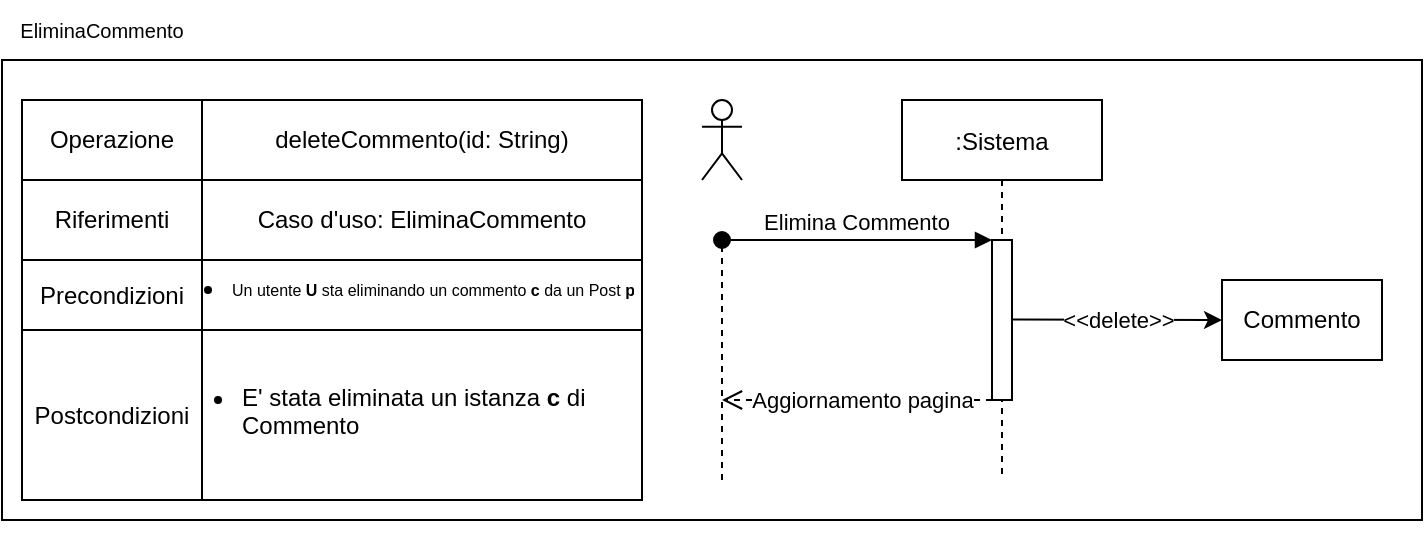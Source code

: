 <mxfile version="20.8.4"><diagram id="kgpKYQtTHZ0yAKxKKP6v" name="Page-1"><mxGraphModel dx="1647" dy="348" grid="1" gridSize="10" guides="1" tooltips="1" connect="1" arrows="1" fold="1" page="1" pageScale="1" pageWidth="850" pageHeight="1100" math="0" shadow="0"><root><mxCell id="0"/><mxCell id="1" parent="0"/><mxCell id="XmlhYmoSC9uYeZ5dfR7N-22" value="" style="rounded=0;whiteSpace=wrap;html=1;fontSize=10;" parent="1" vertex="1"><mxGeometry x="-330" y="60" width="710" height="230" as="geometry"/></mxCell><mxCell id="3nuBFxr9cyL0pnOWT2aG-1" value=":Sistema" style="shape=umlLifeline;perimeter=lifelinePerimeter;container=1;collapsible=0;recursiveResize=0;rounded=0;shadow=0;strokeWidth=1;" parent="1" vertex="1"><mxGeometry x="120" y="80" width="100" height="190" as="geometry"/></mxCell><mxCell id="3nuBFxr9cyL0pnOWT2aG-2" value="" style="points=[];perimeter=orthogonalPerimeter;rounded=0;shadow=0;strokeWidth=1;" parent="3nuBFxr9cyL0pnOWT2aG-1" vertex="1"><mxGeometry x="45" y="70" width="10" height="80" as="geometry"/></mxCell><mxCell id="3nuBFxr9cyL0pnOWT2aG-3" value="Elimina Commento" style="verticalAlign=bottom;startArrow=oval;endArrow=block;startSize=8;shadow=0;strokeWidth=1;" parent="3nuBFxr9cyL0pnOWT2aG-1" target="3nuBFxr9cyL0pnOWT2aG-2" edge="1"><mxGeometry relative="1" as="geometry"><mxPoint x="-90" y="70" as="sourcePoint"/></mxGeometry></mxCell><mxCell id="XmlhYmoSC9uYeZ5dfR7N-3" value="" style="endArrow=classic;html=1;rounded=0;" parent="3nuBFxr9cyL0pnOWT2aG-1" edge="1"><mxGeometry relative="1" as="geometry"><mxPoint x="55" y="109.76" as="sourcePoint"/><mxPoint x="160" y="110" as="targetPoint"/></mxGeometry></mxCell><mxCell id="XmlhYmoSC9uYeZ5dfR7N-4" value="&amp;lt;&amp;lt;delete&amp;gt;&amp;gt;" style="edgeLabel;resizable=0;html=1;align=center;verticalAlign=middle;" parent="XmlhYmoSC9uYeZ5dfR7N-3" connectable="0" vertex="1"><mxGeometry relative="1" as="geometry"/></mxCell><mxCell id="3nuBFxr9cyL0pnOWT2aG-7" value="" style="verticalAlign=bottom;endArrow=open;dashed=1;endSize=8;shadow=0;strokeWidth=1;" parent="1" source="3nuBFxr9cyL0pnOWT2aG-2" edge="1"><mxGeometry y="-12" relative="1" as="geometry"><mxPoint x="30" y="230" as="targetPoint"/><mxPoint x="110" y="320" as="sourcePoint"/><mxPoint as="offset"/></mxGeometry></mxCell><mxCell id="XmlhYmoSC9uYeZ5dfR7N-6" value="Aggiornamento pagina" style="edgeLabel;html=1;align=center;verticalAlign=middle;resizable=0;points=[];" parent="3nuBFxr9cyL0pnOWT2aG-7" vertex="1" connectable="0"><mxGeometry x="-0.173" relative="1" as="geometry"><mxPoint x="-9" as="offset"/></mxGeometry></mxCell><mxCell id="XmlhYmoSC9uYeZ5dfR7N-1" value="" style="shape=umlActor;verticalLabelPosition=bottom;verticalAlign=top;html=1;outlineConnect=0;" parent="1" vertex="1"><mxGeometry x="20" y="80" width="20" height="40" as="geometry"/></mxCell><mxCell id="XmlhYmoSC9uYeZ5dfR7N-2" value="" style="endArrow=none;dashed=1;html=1;rounded=0;" parent="1" edge="1"><mxGeometry width="50" height="50" relative="1" as="geometry"><mxPoint x="30" y="270" as="sourcePoint"/><mxPoint x="30" y="150" as="targetPoint"/></mxGeometry></mxCell><mxCell id="XmlhYmoSC9uYeZ5dfR7N-5" value="Commento" style="rounded=0;whiteSpace=wrap;html=1;" parent="1" vertex="1"><mxGeometry x="280" y="170" width="80" height="40" as="geometry"/></mxCell><mxCell id="XmlhYmoSC9uYeZ5dfR7N-7" value="" style="shape=table;startSize=0;container=1;collapsible=0;childLayout=tableLayout;" parent="1" vertex="1"><mxGeometry x="-320" y="80" width="310" height="200" as="geometry"/></mxCell><mxCell id="XmlhYmoSC9uYeZ5dfR7N-8" value="" style="shape=tableRow;horizontal=0;startSize=0;swimlaneHead=0;swimlaneBody=0;strokeColor=inherit;top=0;left=0;bottom=0;right=0;collapsible=0;dropTarget=0;fillColor=none;points=[[0,0.5],[1,0.5]];portConstraint=eastwest;" parent="XmlhYmoSC9uYeZ5dfR7N-7" vertex="1"><mxGeometry width="310" height="40" as="geometry"/></mxCell><mxCell id="XmlhYmoSC9uYeZ5dfR7N-9" value="Operazione" style="shape=partialRectangle;html=1;whiteSpace=wrap;connectable=0;strokeColor=inherit;overflow=hidden;fillColor=none;top=0;left=0;bottom=0;right=0;pointerEvents=1;" parent="XmlhYmoSC9uYeZ5dfR7N-8" vertex="1"><mxGeometry width="90" height="40" as="geometry"><mxRectangle width="90" height="40" as="alternateBounds"/></mxGeometry></mxCell><mxCell id="XmlhYmoSC9uYeZ5dfR7N-10" value="deleteCommento(id: String)" style="shape=partialRectangle;html=1;whiteSpace=wrap;connectable=0;strokeColor=inherit;overflow=hidden;fillColor=none;top=0;left=0;bottom=0;right=0;pointerEvents=1;" parent="XmlhYmoSC9uYeZ5dfR7N-8" vertex="1"><mxGeometry x="90" width="220" height="40" as="geometry"><mxRectangle width="220" height="40" as="alternateBounds"/></mxGeometry></mxCell><mxCell id="XmlhYmoSC9uYeZ5dfR7N-11" value="" style="shape=tableRow;horizontal=0;startSize=0;swimlaneHead=0;swimlaneBody=0;strokeColor=inherit;top=0;left=0;bottom=0;right=0;collapsible=0;dropTarget=0;fillColor=none;points=[[0,0.5],[1,0.5]];portConstraint=eastwest;" parent="XmlhYmoSC9uYeZ5dfR7N-7" vertex="1"><mxGeometry y="40" width="310" height="40" as="geometry"/></mxCell><mxCell id="XmlhYmoSC9uYeZ5dfR7N-12" value="Riferimenti" style="shape=partialRectangle;html=1;whiteSpace=wrap;connectable=0;strokeColor=inherit;overflow=hidden;fillColor=none;top=0;left=0;bottom=0;right=0;pointerEvents=1;" parent="XmlhYmoSC9uYeZ5dfR7N-11" vertex="1"><mxGeometry width="90" height="40" as="geometry"><mxRectangle width="90" height="40" as="alternateBounds"/></mxGeometry></mxCell><mxCell id="XmlhYmoSC9uYeZ5dfR7N-13" value="Caso d'uso: EliminaCommento" style="shape=partialRectangle;html=1;whiteSpace=wrap;connectable=0;strokeColor=inherit;overflow=hidden;fillColor=none;top=0;left=0;bottom=0;right=0;pointerEvents=1;" parent="XmlhYmoSC9uYeZ5dfR7N-11" vertex="1"><mxGeometry x="90" width="220" height="40" as="geometry"><mxRectangle width="220" height="40" as="alternateBounds"/></mxGeometry></mxCell><mxCell id="XmlhYmoSC9uYeZ5dfR7N-14" value="" style="shape=tableRow;horizontal=0;startSize=0;swimlaneHead=0;swimlaneBody=0;strokeColor=inherit;top=0;left=0;bottom=0;right=0;collapsible=0;dropTarget=0;fillColor=none;points=[[0,0.5],[1,0.5]];portConstraint=eastwest;" parent="XmlhYmoSC9uYeZ5dfR7N-7" vertex="1"><mxGeometry y="80" width="310" height="35" as="geometry"/></mxCell><mxCell id="XmlhYmoSC9uYeZ5dfR7N-15" value="Precondizioni" style="shape=partialRectangle;html=1;whiteSpace=wrap;connectable=0;strokeColor=inherit;overflow=hidden;fillColor=none;top=0;left=0;bottom=0;right=0;pointerEvents=1;" parent="XmlhYmoSC9uYeZ5dfR7N-14" vertex="1"><mxGeometry width="90" height="35" as="geometry"><mxRectangle width="90" height="35" as="alternateBounds"/></mxGeometry></mxCell><mxCell id="XmlhYmoSC9uYeZ5dfR7N-16" value="" style="shape=partialRectangle;html=1;whiteSpace=wrap;connectable=0;strokeColor=inherit;overflow=hidden;fillColor=none;top=0;left=0;bottom=0;right=0;pointerEvents=1;" parent="XmlhYmoSC9uYeZ5dfR7N-14" vertex="1"><mxGeometry x="90" width="220" height="35" as="geometry"><mxRectangle width="220" height="35" as="alternateBounds"/></mxGeometry></mxCell><mxCell id="XmlhYmoSC9uYeZ5dfR7N-17" value="" style="shape=tableRow;horizontal=0;startSize=0;swimlaneHead=0;swimlaneBody=0;strokeColor=inherit;top=0;left=0;bottom=0;right=0;collapsible=0;dropTarget=0;fillColor=none;points=[[0,0.5],[1,0.5]];portConstraint=eastwest;" parent="XmlhYmoSC9uYeZ5dfR7N-7" vertex="1"><mxGeometry y="115" width="310" height="85" as="geometry"/></mxCell><mxCell id="XmlhYmoSC9uYeZ5dfR7N-18" value="Postcondizioni" style="shape=partialRectangle;html=1;whiteSpace=wrap;connectable=0;strokeColor=inherit;overflow=hidden;fillColor=none;top=0;left=0;bottom=0;right=0;pointerEvents=1;" parent="XmlhYmoSC9uYeZ5dfR7N-17" vertex="1"><mxGeometry width="90" height="85" as="geometry"><mxRectangle width="90" height="85" as="alternateBounds"/></mxGeometry></mxCell><mxCell id="XmlhYmoSC9uYeZ5dfR7N-19" value="" style="shape=partialRectangle;html=1;whiteSpace=wrap;connectable=0;strokeColor=inherit;overflow=hidden;fillColor=none;top=0;left=0;bottom=0;right=0;pointerEvents=1;" parent="XmlhYmoSC9uYeZ5dfR7N-17" vertex="1"><mxGeometry x="90" width="220" height="85" as="geometry"><mxRectangle width="220" height="85" as="alternateBounds"/></mxGeometry></mxCell><mxCell id="XmlhYmoSC9uYeZ5dfR7N-20" value="&lt;ul&gt;&lt;li&gt;&lt;font style=&quot;font-size: 8px;&quot;&gt;Un utente &lt;b&gt;U &lt;/b&gt;sta eliminando un commento &lt;b&gt;c&lt;/b&gt; da un Post &lt;b&gt;p&lt;/b&gt;&lt;/font&gt;&lt;br&gt;&lt;/li&gt;&lt;/ul&gt;" style="text;html=1;strokeColor=none;fillColor=none;spacing=5;spacingTop=-20;whiteSpace=wrap;overflow=hidden;rounded=0;" parent="1" vertex="1"><mxGeometry x="-260" y="165" width="260" height="20" as="geometry"/></mxCell><mxCell id="XmlhYmoSC9uYeZ5dfR7N-21" value="&lt;ul&gt;&lt;li&gt;E' stata eliminata un istanza &lt;b&gt;c &lt;/b&gt;di Commento&lt;/li&gt;&lt;/ul&gt;" style="text;html=1;strokeColor=none;fillColor=none;spacing=5;spacingTop=-20;whiteSpace=wrap;overflow=hidden;rounded=0;" parent="1" vertex="1"><mxGeometry x="-255" y="220" width="250" height="80" as="geometry"/></mxCell><mxCell id="XmlhYmoSC9uYeZ5dfR7N-23" value="EliminaCommento" style="text;html=1;strokeColor=none;fillColor=none;align=center;verticalAlign=middle;whiteSpace=wrap;rounded=0;fontSize=10;" parent="1" vertex="1"><mxGeometry x="-310" y="30" width="60" height="30" as="geometry"/></mxCell></root></mxGraphModel></diagram></mxfile>